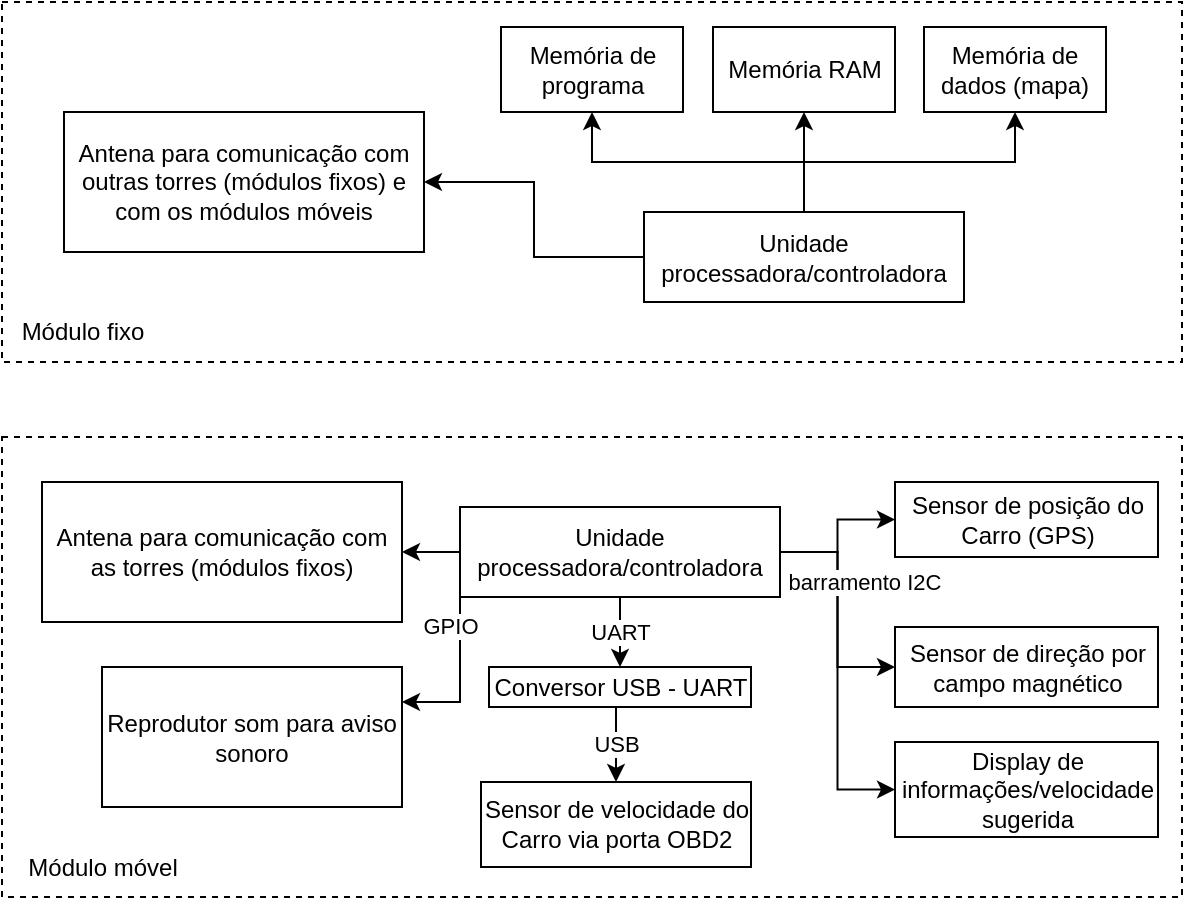 <mxfile version="24.2.1" type="github">
  <diagram name="Página-1" id="4vIXYa6SFfBtht6YiKSe">
    <mxGraphModel dx="819" dy="441" grid="1" gridSize="10" guides="1" tooltips="1" connect="1" arrows="1" fold="1" page="1" pageScale="1" pageWidth="827" pageHeight="1169" math="0" shadow="0">
      <root>
        <mxCell id="0" />
        <mxCell id="1" parent="0" />
        <mxCell id="-xtAZJZc0LSrTzCeKRAl-12" value="" style="rounded=0;whiteSpace=wrap;html=1;dashed=1;fillColor=none;" parent="1" vertex="1">
          <mxGeometry x="119" y="277.5" width="590" height="230" as="geometry" />
        </mxCell>
        <mxCell id="-xtAZJZc0LSrTzCeKRAl-11" value="" style="rounded=0;whiteSpace=wrap;html=1;dashed=1;fillColor=none;" parent="1" vertex="1">
          <mxGeometry x="119" y="60" width="590" height="180" as="geometry" />
        </mxCell>
        <mxCell id="-xtAZJZc0LSrTzCeKRAl-1" value="Sensor de posição do Carro (GPS)" style="rounded=0;whiteSpace=wrap;html=1;" parent="1" vertex="1">
          <mxGeometry x="565.5" y="300" width="131.5" height="37.5" as="geometry" />
        </mxCell>
        <mxCell id="-xtAZJZc0LSrTzCeKRAl-4" value="Sensor de velocidade do Carro via porta OBD2" style="rounded=0;whiteSpace=wrap;html=1;" parent="1" vertex="1">
          <mxGeometry x="358.5" y="450" width="135" height="42.5" as="geometry" />
        </mxCell>
        <mxCell id="-xtAZJZc0LSrTzCeKRAl-5" value="Display de informações/velocidade sugerida" style="rounded=0;whiteSpace=wrap;html=1;" parent="1" vertex="1">
          <mxGeometry x="565.5" y="430" width="131.5" height="47.5" as="geometry" />
        </mxCell>
        <mxCell id="-xtAZJZc0LSrTzCeKRAl-6" value="Reprodutor som para aviso sonoro" style="rounded=0;whiteSpace=wrap;html=1;" parent="1" vertex="1">
          <mxGeometry x="169" y="392.5" width="150" height="70" as="geometry" />
        </mxCell>
        <mxCell id="-xtAZJZc0LSrTzCeKRAl-7" value="Antena para comunicação com as torres (módulos&amp;nbsp;fixos)" style="rounded=0;whiteSpace=wrap;html=1;" parent="1" vertex="1">
          <mxGeometry x="139" y="300" width="180" height="70" as="geometry" />
        </mxCell>
        <mxCell id="-xtAZJZc0LSrTzCeKRAl-8" value="Antena para comunicação com outras torres (módulos&amp;nbsp;fixos) e com os módulos móveis" style="rounded=0;whiteSpace=wrap;html=1;" parent="1" vertex="1">
          <mxGeometry x="150" y="115" width="180" height="70" as="geometry" />
        </mxCell>
        <mxCell id="-xtAZJZc0LSrTzCeKRAl-18" style="edgeStyle=orthogonalEdgeStyle;rounded=0;orthogonalLoop=1;jettySize=auto;html=1;exitX=0;exitY=0.5;exitDx=0;exitDy=0;entryX=1;entryY=0.5;entryDx=0;entryDy=0;" parent="1" source="-xtAZJZc0LSrTzCeKRAl-9" target="-xtAZJZc0LSrTzCeKRAl-8" edge="1">
          <mxGeometry relative="1" as="geometry" />
        </mxCell>
        <mxCell id="aA2EzFWBV2ysu7jN6fN9-4" style="edgeStyle=orthogonalEdgeStyle;rounded=0;orthogonalLoop=1;jettySize=auto;html=1;exitX=0.5;exitY=0;exitDx=0;exitDy=0;entryX=0.5;entryY=1;entryDx=0;entryDy=0;" edge="1" parent="1" source="-xtAZJZc0LSrTzCeKRAl-9" target="aA2EzFWBV2ysu7jN6fN9-2">
          <mxGeometry relative="1" as="geometry" />
        </mxCell>
        <mxCell id="aA2EzFWBV2ysu7jN6fN9-5" style="edgeStyle=orthogonalEdgeStyle;rounded=0;orthogonalLoop=1;jettySize=auto;html=1;exitX=0.5;exitY=0;exitDx=0;exitDy=0;entryX=0.5;entryY=1;entryDx=0;entryDy=0;" edge="1" parent="1" source="-xtAZJZc0LSrTzCeKRAl-9" target="aA2EzFWBV2ysu7jN6fN9-1">
          <mxGeometry relative="1" as="geometry" />
        </mxCell>
        <mxCell id="aA2EzFWBV2ysu7jN6fN9-6" style="edgeStyle=orthogonalEdgeStyle;rounded=0;orthogonalLoop=1;jettySize=auto;html=1;exitX=0.5;exitY=0;exitDx=0;exitDy=0;entryX=0.5;entryY=1;entryDx=0;entryDy=0;" edge="1" parent="1" source="-xtAZJZc0LSrTzCeKRAl-9" target="aA2EzFWBV2ysu7jN6fN9-3">
          <mxGeometry relative="1" as="geometry" />
        </mxCell>
        <mxCell id="-xtAZJZc0LSrTzCeKRAl-9" value="Unidade processadora/controladora" style="rounded=0;whiteSpace=wrap;html=1;" parent="1" vertex="1">
          <mxGeometry x="440" y="165" width="160" height="45" as="geometry" />
        </mxCell>
        <mxCell id="-xtAZJZc0LSrTzCeKRAl-19" style="edgeStyle=orthogonalEdgeStyle;rounded=0;orthogonalLoop=1;jettySize=auto;html=1;exitX=0;exitY=0.5;exitDx=0;exitDy=0;entryX=1;entryY=0.5;entryDx=0;entryDy=0;" parent="1" source="-xtAZJZc0LSrTzCeKRAl-10" target="-xtAZJZc0LSrTzCeKRAl-7" edge="1">
          <mxGeometry relative="1" as="geometry" />
        </mxCell>
        <mxCell id="aA2EzFWBV2ysu7jN6fN9-8" style="edgeStyle=orthogonalEdgeStyle;rounded=0;orthogonalLoop=1;jettySize=auto;html=1;exitX=1;exitY=0.5;exitDx=0;exitDy=0;entryX=0;entryY=0.5;entryDx=0;entryDy=0;" edge="1" parent="1" source="-xtAZJZc0LSrTzCeKRAl-10" target="aA2EzFWBV2ysu7jN6fN9-7">
          <mxGeometry relative="1" as="geometry" />
        </mxCell>
        <mxCell id="aA2EzFWBV2ysu7jN6fN9-9" style="edgeStyle=orthogonalEdgeStyle;rounded=0;orthogonalLoop=1;jettySize=auto;html=1;exitX=1;exitY=0.5;exitDx=0;exitDy=0;entryX=0;entryY=0.5;entryDx=0;entryDy=0;" edge="1" parent="1" source="-xtAZJZc0LSrTzCeKRAl-10" target="-xtAZJZc0LSrTzCeKRAl-1">
          <mxGeometry relative="1" as="geometry" />
        </mxCell>
        <mxCell id="aA2EzFWBV2ysu7jN6fN9-10" value="barramento I2C" style="edgeStyle=orthogonalEdgeStyle;rounded=0;orthogonalLoop=1;jettySize=auto;html=1;exitX=1;exitY=0.5;exitDx=0;exitDy=0;entryX=0;entryY=0.5;entryDx=0;entryDy=0;" edge="1" parent="1" source="-xtAZJZc0LSrTzCeKRAl-10" target="-xtAZJZc0LSrTzCeKRAl-5">
          <mxGeometry x="-0.503" y="13" relative="1" as="geometry">
            <mxPoint as="offset" />
          </mxGeometry>
        </mxCell>
        <mxCell id="aA2EzFWBV2ysu7jN6fN9-13" value="UART" style="edgeStyle=orthogonalEdgeStyle;rounded=0;orthogonalLoop=1;jettySize=auto;html=1;exitX=0.5;exitY=1;exitDx=0;exitDy=0;entryX=0.5;entryY=0;entryDx=0;entryDy=0;" edge="1" parent="1" source="-xtAZJZc0LSrTzCeKRAl-10" target="aA2EzFWBV2ysu7jN6fN9-12">
          <mxGeometry relative="1" as="geometry" />
        </mxCell>
        <mxCell id="aA2EzFWBV2ysu7jN6fN9-15" style="edgeStyle=orthogonalEdgeStyle;rounded=0;orthogonalLoop=1;jettySize=auto;html=1;exitX=0;exitY=1;exitDx=0;exitDy=0;entryX=1;entryY=0.25;entryDx=0;entryDy=0;" edge="1" parent="1" source="-xtAZJZc0LSrTzCeKRAl-10" target="-xtAZJZc0LSrTzCeKRAl-6">
          <mxGeometry relative="1" as="geometry" />
        </mxCell>
        <mxCell id="aA2EzFWBV2ysu7jN6fN9-16" value="GPIO" style="edgeLabel;html=1;align=center;verticalAlign=middle;resizable=0;points=[];" vertex="1" connectable="0" parent="aA2EzFWBV2ysu7jN6fN9-15">
          <mxGeometry x="0.405" relative="1" as="geometry">
            <mxPoint y="-38" as="offset" />
          </mxGeometry>
        </mxCell>
        <mxCell id="-xtAZJZc0LSrTzCeKRAl-10" value="Unidade processadora/controladora" style="rounded=0;whiteSpace=wrap;html=1;" parent="1" vertex="1">
          <mxGeometry x="348" y="312.5" width="160" height="45" as="geometry" />
        </mxCell>
        <mxCell id="-xtAZJZc0LSrTzCeKRAl-13" value="Módulo fixo" style="text;html=1;align=center;verticalAlign=middle;resizable=0;points=[];autosize=1;strokeColor=none;fillColor=none;" parent="1" vertex="1">
          <mxGeometry x="119" y="210" width="80" height="30" as="geometry" />
        </mxCell>
        <mxCell id="-xtAZJZc0LSrTzCeKRAl-15" value="Módulo móvel" style="text;html=1;align=center;verticalAlign=middle;resizable=0;points=[];autosize=1;strokeColor=none;fillColor=none;" parent="1" vertex="1">
          <mxGeometry x="119" y="477.5" width="100" height="30" as="geometry" />
        </mxCell>
        <mxCell id="aA2EzFWBV2ysu7jN6fN9-1" value="Memória de programa" style="rounded=0;whiteSpace=wrap;html=1;" vertex="1" parent="1">
          <mxGeometry x="368.5" y="72.5" width="91" height="42.5" as="geometry" />
        </mxCell>
        <mxCell id="aA2EzFWBV2ysu7jN6fN9-2" value="Memória RAM" style="rounded=0;whiteSpace=wrap;html=1;" vertex="1" parent="1">
          <mxGeometry x="474.5" y="72.5" width="91" height="42.5" as="geometry" />
        </mxCell>
        <mxCell id="aA2EzFWBV2ysu7jN6fN9-3" value="Memória de dados (mapa)" style="rounded=0;whiteSpace=wrap;html=1;" vertex="1" parent="1">
          <mxGeometry x="580" y="72.5" width="91" height="42.5" as="geometry" />
        </mxCell>
        <mxCell id="aA2EzFWBV2ysu7jN6fN9-7" value="Sensor de direção por campo magnético" style="rounded=0;whiteSpace=wrap;html=1;" vertex="1" parent="1">
          <mxGeometry x="565.5" y="372.5" width="131.5" height="40" as="geometry" />
        </mxCell>
        <mxCell id="aA2EzFWBV2ysu7jN6fN9-14" value="USB" style="edgeStyle=orthogonalEdgeStyle;rounded=0;orthogonalLoop=1;jettySize=auto;html=1;exitX=0.5;exitY=1;exitDx=0;exitDy=0;entryX=0.5;entryY=0;entryDx=0;entryDy=0;" edge="1" parent="1" source="aA2EzFWBV2ysu7jN6fN9-12" target="-xtAZJZc0LSrTzCeKRAl-4">
          <mxGeometry relative="1" as="geometry" />
        </mxCell>
        <mxCell id="aA2EzFWBV2ysu7jN6fN9-12" value="Conversor USB - UART" style="rounded=0;whiteSpace=wrap;html=1;" vertex="1" parent="1">
          <mxGeometry x="362.5" y="392.5" width="131" height="20" as="geometry" />
        </mxCell>
      </root>
    </mxGraphModel>
  </diagram>
</mxfile>
